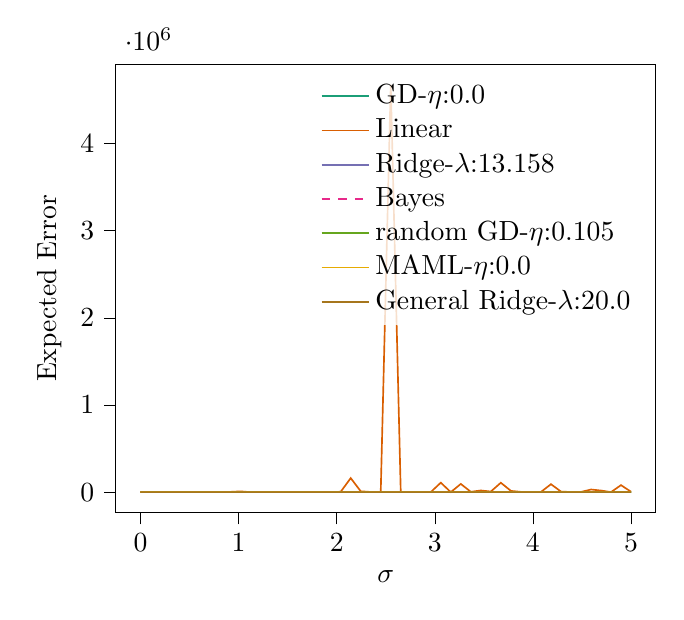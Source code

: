 % This file was created with tikzplotlib v0.10.1.
\begin{tikzpicture}

\definecolor{chocolate217952}{RGB}{217,95,2}
\definecolor{darkcyan27158119}{RGB}{27,158,119}
\definecolor{darkgoldenrod16611829}{RGB}{166,118,29}
\definecolor{darkgray176}{RGB}{176,176,176}
\definecolor{deeppink23141138}{RGB}{231,41,138}
\definecolor{lightslategray117112179}{RGB}{117,112,179}
\definecolor{olivedrab10216630}{RGB}{102,166,30}
\definecolor{orange2301712}{RGB}{230,171,2}

\begin{axis}[
legend cell align={left},
legend style={fill opacity=0.8, draw opacity=1, text opacity=1, draw=none},
tick align=outside,
tick pos=left,
x grid style={darkgray176},
xlabel={\(\displaystyle \sigma\)},
xmin=-0.25, xmax=5.25,
xtick style={color=black},
y grid style={darkgray176},
ylabel={Expected Error},
ymin=-233790.379, ymax=4909597.951,
ytick style={color=black}
]
\addplot [semithick, darkcyan27158119]
table {%
0 0.906
0.102 0.917
0.204 0.841
0.306 1.323
0.408 1.173
0.51 1.423
0.612 1.524
0.714 1.242
0.816 1.743
0.918 1.821
1.02 2.023
1.122 2.349
1.224 2.435
1.327 2.774
1.429 2.828
1.531 3.379
1.633 3.435
1.735 4.003
1.837 4.075
1.939 4.8
2.041 5.25
2.143 5.598
2.245 6.232
2.347 6.474
2.449 7.024
2.551 7.778
2.653 8.09
2.755 8.716
2.857 9.051
2.959 9.652
3.061 10.267
3.163 11.073
3.265 11.419
3.367 12.301
3.469 13.165
3.571 13.569
3.673 14.612
3.776 15.406
3.878 16.033
3.98 16.982
4.082 17.635
4.184 18.716
4.286 19.288
4.388 20.27
4.49 21.452
4.592 22.065
4.694 23.143
4.796 24.035
4.898 25.228
5 25.84
};
\addlegendentry{GD-$\eta$:0.0}
\addplot [semithick, chocolate217952]
table {%
0 1.164e-28
0.102 5.089
0.204 2.887
0.306 39.81
0.408 10.696
0.51 821.084
0.612 37.114
0.714 14.685
0.816 322.597
0.918 3116.539
1.02 8807.555
1.122 113.492
1.224 371.713
1.327 218.859
1.429 225.609
1.531 2674.078
1.633 1433.705
1.735 2354.419
1.837 1679.86
1.939 772.499
2.041 4253.702
2.143 161249.137
2.245 9861.376
2.347 2039.877
2.449 1348.568
2.551 4675807.572
2.653 1183.363
2.755 2014.187
2.857 2799.276
2.959 744.61
3.061 108621.258
3.163 211.561
3.265 94336.223
3.367 3837.048
3.469 19219.586
3.571 7134.789
3.673 108050.614
3.776 14261.491
3.878 2902.593
3.98 1984.801
4.082 2056.813
4.184 91427.202
4.286 6594.396
4.388 1261.058
4.49 2081.341
4.592 30437.315
4.694 18399.455
4.796 541.419
4.898 80728.927
5 4415.935
};
\addlegendentry{Linear}
\addplot [semithick, lightslategray117112179]
table {%
0 0.917
0.102 0.939
0.204 0.81
0.306 0.903
0.408 0.904
0.51 1.075
0.612 1.212
0.714 1.205
0.816 1.476
0.918 1.505
1.02 1.657
1.122 2.011
1.224 2.344
1.327 2.694
1.429 2.763
1.531 3.356
1.633 3.411
1.735 3.842
1.837 4.152
1.939 4.369
2.041 5.09
2.143 5.513
2.245 5.654
2.347 6.461
2.449 6.707
2.551 7.5
2.653 7.98
2.755 8.293
2.857 8.944
2.959 9.681
3.061 10.362
3.163 11.013
3.265 11.637
3.367 12.269
3.469 13.015
3.571 13.622
3.673 14.441
3.776 15.251
3.878 15.92
3.98 16.944
4.082 17.804
4.184 18.534
4.286 19.487
4.388 20.304
4.49 21.255
4.592 22.031
4.694 23.121
4.796 24.163
4.898 25.119
5 26.007
};
\addlegendentry{Ridge-$\lambda$:13.158}
\addplot [semithick, deeppink23141138, dashed]
table {%
0 0
0.102 0.01
0.204 0.042
0.306 0.094
0.408 0.167
0.51 0.26
0.612 0.375
0.714 0.51
0.816 0.666
0.918 0.843
1.02 1.041
1.122 1.26
1.224 1.499
1.327 1.759
1.429 2.04
1.531 2.342
1.633 2.665
1.735 3.009
1.837 3.373
1.939 3.758
2.041 4.164
2.143 4.591
2.245 5.039
2.347 5.507
2.449 5.996
2.551 6.506
2.653 7.037
2.755 7.589
2.857 8.162
2.959 8.755
3.061 9.369
3.163 10.004
3.265 10.66
3.367 11.337
3.469 12.034
3.571 12.752
3.673 13.492
3.776 14.252
3.878 15.032
3.98 15.834
4.082 16.656
4.184 17.499
4.286 18.364
4.388 19.248
4.49 20.154
4.592 21.081
4.694 22.028
4.796 22.996
4.898 23.985
5 24.995
};
\addlegendentry{Bayes}
\addplot [semithick, olivedrab10216630]
table {%
0 1.977
0.102 2.026
0.204 1.972
0.306 2.299
0.408 2.297
0.51 2.31
0.612 2.367
0.714 2.403
0.816 2.697
0.918 3.037
1.02 3.031
1.122 3.312
1.224 3.71
1.327 3.761
1.429 4.268
1.531 4.584
1.633 4.873
1.735 5.223
1.837 5.445
1.939 5.913
2.041 6.291
2.143 6.655
2.245 7.248
2.347 7.795
2.449 8.25
2.551 8.911
2.653 9.282
2.755 9.818
2.857 10.572
2.959 10.939
3.061 11.665
3.163 12.524
3.265 13.125
3.367 13.804
3.469 14.715
3.571 15.366
3.673 16.041
3.776 16.992
3.878 17.773
3.98 18.628
4.082 19.466
4.184 20.05
4.286 21.167
4.388 22.054
4.49 23.091
4.592 24.176
4.694 24.908
4.796 26.041
4.898 27.024
5 28.127
};
\addlegendentry{random GD-$\eta$:0.105}
\addplot [semithick, orange2301712]
table {%
0 0.916
0.102 1.214
0.204 0.968
0.306 1.272
0.408 1.126
0.51 1.313
0.612 1.542
0.714 1.658
0.816 1.487
0.918 1.808
1.02 2.028
1.122 2.424
1.224 2.417
1.327 2.777
1.429 2.802
1.531 3.204
1.633 3.492
1.735 4.435
1.837 4.298
1.939 4.741
2.041 5.387
2.143 5.603
2.245 5.989
2.347 6.578
2.449 7.1
2.551 7.597
2.653 8.222
2.755 8.597
2.857 9.254
2.959 9.746
3.061 10.294
3.163 10.982
3.265 11.629
3.367 12.452
3.469 13.028
3.571 13.563
3.673 14.254
3.776 15.028
3.878 15.976
3.98 16.703
4.082 17.708
4.184 18.563
4.286 19.407
4.388 20.28
4.49 21.219
4.592 21.852
4.694 22.944
4.796 24.147
4.898 24.954
5 25.962
};
\addlegendentry{MAML-$\eta$:0.0}
\addplot [semithick, darkgoldenrod16611829]
table {%
0 0.447
0.102 0.4
0.204 0.338
0.306 0.571
0.408 0.744
0.51 0.716
0.612 0.931
0.714 1.124
0.816 1.325
0.918 1.587
1.02 1.84
1.122 2.059
1.224 2.45
1.327 2.81
1.429 3.073
1.531 3.62
1.633 3.873
1.735 4.386
1.837 4.835
1.939 5.468
2.041 5.954
2.143 6.48
2.245 7.074
2.347 7.651
2.449 8.448
2.551 9.083
2.653 9.754
2.755 10.527
2.857 11.359
2.959 11.915
3.061 12.812
3.163 13.861
3.265 14.586
3.367 15.629
3.469 16.438
3.571 17.441
3.673 18.498
3.776 19.347
3.878 20.506
3.98 21.763
4.082 22.685
4.184 23.682
4.286 24.825
4.388 25.751
4.49 27.408
4.592 28.646
4.694 29.76
4.796 31.18
4.898 32.152
5 33.431
};
\addlegendentry{General Ridge-$\lambda$:20.0}
\end{axis}

\end{tikzpicture}
